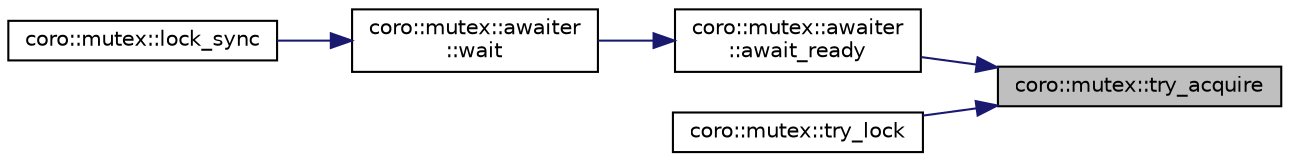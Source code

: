 digraph "coro::mutex::try_acquire"
{
 // LATEX_PDF_SIZE
  edge [fontname="Helvetica",fontsize="10",labelfontname="Helvetica",labelfontsize="10"];
  node [fontname="Helvetica",fontsize="10",shape=record];
  rankdir="RL";
  Node1 [label="coro::mutex::try_acquire",height=0.2,width=0.4,color="black", fillcolor="grey75", style="filled", fontcolor="black",tooltip="tries to acquire"];
  Node1 -> Node2 [dir="back",color="midnightblue",fontsize="10",style="solid",fontname="Helvetica"];
  Node2 [label="coro::mutex::awaiter\l::await_ready",height=0.2,width=0.4,color="black", fillcolor="white", style="filled",URL="$classcoro_1_1mutex_1_1awaiter_a6b5313e3e3cd5ae4ac616ab943db0807.html#a6b5313e3e3cd5ae4ac616ab943db0807",tooltip="coroutine - try to acquire lock"];
  Node2 -> Node3 [dir="back",color="midnightblue",fontsize="10",style="solid",fontname="Helvetica"];
  Node3 [label="coro::mutex::awaiter\l::wait",height=0.2,width=0.4,color="black", fillcolor="white", style="filled",URL="$classcoro_1_1mutex_1_1awaiter_ac36f60109b6a68c09cad6f89f98e5f41.html#ac36f60109b6a68c09cad6f89f98e5f41",tooltip="perform synchronou wait on lock"];
  Node3 -> Node4 [dir="back",color="midnightblue",fontsize="10",style="solid",fontname="Helvetica"];
  Node4 [label="coro::mutex::lock_sync",height=0.2,width=0.4,color="black", fillcolor="white", style="filled",URL="$classcoro_1_1mutex_a0067038a6413cc3c34bfca3a8ef63314.html#a0067038a6413cc3c34bfca3a8ef63314",tooltip="lock synchronously"];
  Node1 -> Node5 [dir="back",color="midnightblue",fontsize="10",style="solid",fontname="Helvetica"];
  Node5 [label="coro::mutex::try_lock",height=0.2,width=0.4,color="black", fillcolor="white", style="filled",URL="$classcoro_1_1mutex_a1b5fb2fd2995e2210181de3c4211ca6f.html#a1b5fb2fd2995e2210181de3c4211ca6f",tooltip="try to lock"];
}
